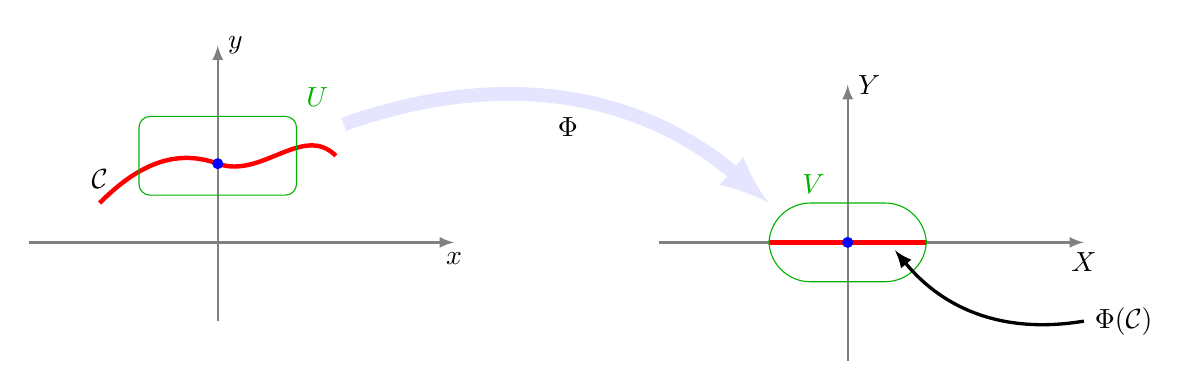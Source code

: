 ﻿\begin{tikzpicture}[scale=2]

% Axes
     \draw[->,>=latex,thick, gray] (-1.2,0)--(1.5,0) node[below,black] {$x$};
     \draw[->,>=latex,thick, gray] (0,-0.5)--(0,1.25) node[right,black] {$y$};

   \draw[red,ultra thick] (-0.75,0.25) 
    to[in=160] 
  (0,0.5) 
    to[out=-20] 
  (0.75,0.55);

    \node at (-0.75,0.4) {$\mathcal{C}$};

\fill[blue] (0,0.5) circle (1pt);

\draw[green!70!black,rounded corners] (-0.5,0.3) rectangle (0.5,0.8);
\node[green!70!black] at (0.5,0.8)[above right] {$U$};

\begin{scope}[xshift=4cm]
% Axes
     \draw[->,>=latex,thick, gray] (-1.2,0)--(1.5,0) node[below,black] {$X$};
     \draw[->,>=latex,thick, gray] (0,-0.75)--(0,1) node[right,black] {$Y$};

   \draw[red,ultra thick] (-0.5,0) -- (0.5,0);

\fill[blue] (0,0) circle (1pt);

\draw[green!70!black,rounded corners=15pt] (-0.5,-0.25) rectangle (0.5,0.25);
\node[green!70!black] at (-0.35,0.25)[above right] {$V$};

\draw[<-,>=latex,very thick] (0.3,-0.05) to[bend right](1.5,-.5) node[right,black] {$\Phi(\mathcal{C})$}  ;

\end{scope}

\draw[->,>=latex,line width=5pt,blue!10] (0.8,0.75) to[bend left]node[midway, below,black]{$\Phi$} (3.5,0.25) ;



\end{tikzpicture}
